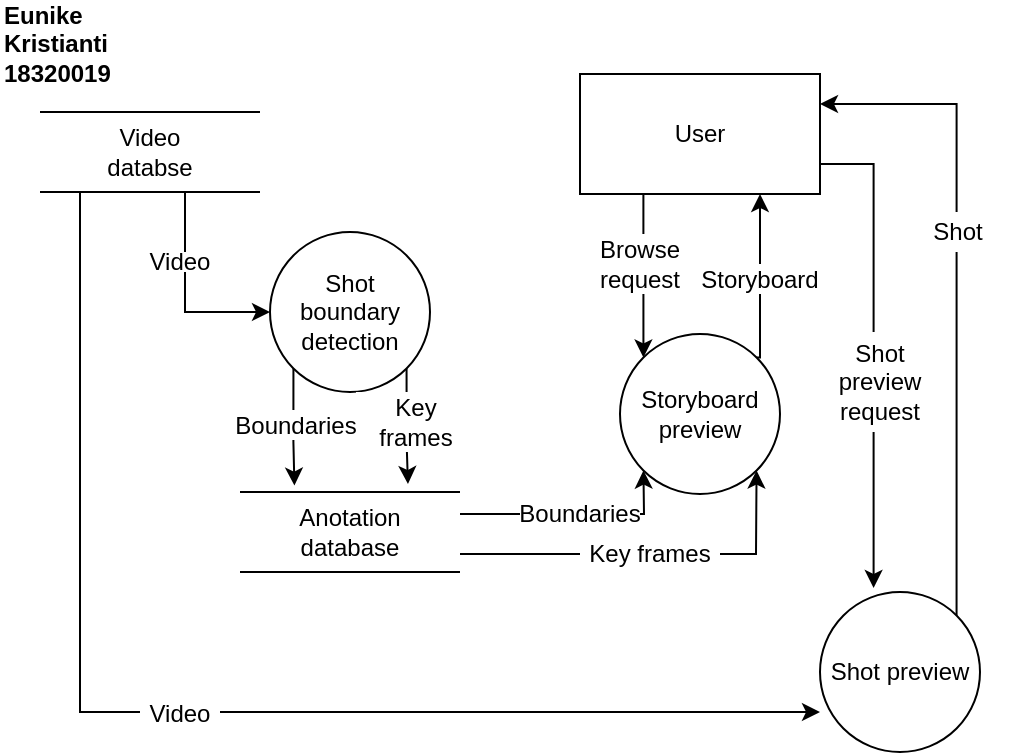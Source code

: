 <mxfile version="16.5.1" type="device"><diagram id="qJP3xor1Rt_zyoGaIYTf" name="Page-1"><mxGraphModel dx="1038" dy="641" grid="1" gridSize="10" guides="1" tooltips="1" connect="1" arrows="1" fold="1" page="1" pageScale="1" pageWidth="1169" pageHeight="827" math="0" shadow="0"><root><mxCell id="0"/><mxCell id="1" parent="0"/><mxCell id="EDJgIYPhqfUb-M9MSYHH-1" value="" style="endArrow=none;html=1;rounded=0;" parent="1" edge="1"><mxGeometry width="50" height="50" relative="1" as="geometry"><mxPoint x="60" y="70" as="sourcePoint"/><mxPoint x="170" y="70" as="targetPoint"/></mxGeometry></mxCell><mxCell id="EDJgIYPhqfUb-M9MSYHH-2" value="" style="endArrow=none;html=1;rounded=0;" parent="1" edge="1"><mxGeometry width="50" height="50" relative="1" as="geometry"><mxPoint x="60" y="110" as="sourcePoint"/><mxPoint x="170" y="110" as="targetPoint"/></mxGeometry></mxCell><mxCell id="EDJgIYPhqfUb-M9MSYHH-12" style="edgeStyle=orthogonalEdgeStyle;rounded=0;orthogonalLoop=1;jettySize=auto;html=1;exitX=0.75;exitY=1;exitDx=0;exitDy=0;entryX=0;entryY=0.5;entryDx=0;entryDy=0;" parent="1" source="EDJgIYPhqfUb-M9MSYHH-3" target="EDJgIYPhqfUb-M9MSYHH-4" edge="1"><mxGeometry relative="1" as="geometry"/></mxCell><mxCell id="EDJgIYPhqfUb-M9MSYHH-27" style="edgeStyle=orthogonalEdgeStyle;rounded=0;orthogonalLoop=1;jettySize=auto;html=1;exitX=0;exitY=1;exitDx=0;exitDy=0;entryX=0;entryY=0.75;entryDx=0;entryDy=0;entryPerimeter=0;" parent="1" source="EDJgIYPhqfUb-M9MSYHH-3" target="EDJgIYPhqfUb-M9MSYHH-10" edge="1"><mxGeometry relative="1" as="geometry"/></mxCell><mxCell id="EDJgIYPhqfUb-M9MSYHH-3" value="Video databse" style="text;html=1;strokeColor=none;fillColor=none;align=center;verticalAlign=middle;whiteSpace=wrap;rounded=0;" parent="1" vertex="1"><mxGeometry x="80" y="70" width="70" height="40" as="geometry"/></mxCell><mxCell id="EDJgIYPhqfUb-M9MSYHH-14" style="edgeStyle=orthogonalEdgeStyle;rounded=0;orthogonalLoop=1;jettySize=auto;html=1;exitX=0;exitY=1;exitDx=0;exitDy=0;entryX=0.103;entryY=-0.08;entryDx=0;entryDy=0;entryPerimeter=0;" parent="1" source="EDJgIYPhqfUb-M9MSYHH-4" target="EDJgIYPhqfUb-M9MSYHH-7" edge="1"><mxGeometry relative="1" as="geometry"/></mxCell><mxCell id="EDJgIYPhqfUb-M9MSYHH-15" style="edgeStyle=orthogonalEdgeStyle;rounded=0;orthogonalLoop=1;jettySize=auto;html=1;exitX=1;exitY=1;exitDx=0;exitDy=0;entryX=0.914;entryY=-0.1;entryDx=0;entryDy=0;entryPerimeter=0;" parent="1" source="EDJgIYPhqfUb-M9MSYHH-4" target="EDJgIYPhqfUb-M9MSYHH-7" edge="1"><mxGeometry relative="1" as="geometry"/></mxCell><mxCell id="EDJgIYPhqfUb-M9MSYHH-4" value="Shot boundary detection" style="ellipse;aspect=fixed;verticalAlign=middle;html=1;whiteSpace=wrap;" parent="1" vertex="1"><mxGeometry x="175" y="130" width="80" height="80" as="geometry"/></mxCell><mxCell id="EDJgIYPhqfUb-M9MSYHH-5" value="" style="endArrow=none;html=1;rounded=0;" parent="1" edge="1"><mxGeometry width="50" height="50" relative="1" as="geometry"><mxPoint x="160" y="260" as="sourcePoint"/><mxPoint x="270" y="260" as="targetPoint"/></mxGeometry></mxCell><mxCell id="EDJgIYPhqfUb-M9MSYHH-6" value="" style="endArrow=none;html=1;rounded=0;" parent="1" edge="1"><mxGeometry width="50" height="50" relative="1" as="geometry"><mxPoint x="160" y="300" as="sourcePoint"/><mxPoint x="270" y="300" as="targetPoint"/></mxGeometry></mxCell><mxCell id="EDJgIYPhqfUb-M9MSYHH-7" value="Anotation database" style="text;html=1;strokeColor=none;fillColor=none;align=center;verticalAlign=middle;whiteSpace=wrap;rounded=0;" parent="1" vertex="1"><mxGeometry x="180" y="260" width="70" height="40" as="geometry"/></mxCell><mxCell id="EDJgIYPhqfUb-M9MSYHH-24" style="edgeStyle=orthogonalEdgeStyle;rounded=0;orthogonalLoop=1;jettySize=auto;html=1;exitX=1;exitY=0;exitDx=0;exitDy=0;entryX=0.75;entryY=1;entryDx=0;entryDy=0;" parent="1" source="EDJgIYPhqfUb-M9MSYHH-8" target="EDJgIYPhqfUb-M9MSYHH-9" edge="1"><mxGeometry relative="1" as="geometry"><mxPoint x="418" y="121" as="targetPoint"/><Array as="points"><mxPoint x="420" y="193"/></Array></mxGeometry></mxCell><mxCell id="EDJgIYPhqfUb-M9MSYHH-8" value="Storyboard preview" style="ellipse;whiteSpace=wrap;html=1;aspect=fixed;" parent="1" vertex="1"><mxGeometry x="350" y="181" width="80" height="80" as="geometry"/></mxCell><mxCell id="EDJgIYPhqfUb-M9MSYHH-19" style="edgeStyle=orthogonalEdgeStyle;rounded=0;orthogonalLoop=1;jettySize=auto;html=1;exitX=0.25;exitY=1;exitDx=0;exitDy=0;entryX=0;entryY=0;entryDx=0;entryDy=0;" parent="1" source="EDJgIYPhqfUb-M9MSYHH-9" target="EDJgIYPhqfUb-M9MSYHH-8" edge="1"><mxGeometry relative="1" as="geometry"><Array as="points"><mxPoint x="362" y="111"/></Array></mxGeometry></mxCell><mxCell id="EDJgIYPhqfUb-M9MSYHH-25" style="edgeStyle=orthogonalEdgeStyle;rounded=0;orthogonalLoop=1;jettySize=auto;html=1;exitX=1;exitY=0.75;exitDx=0;exitDy=0;entryX=0.335;entryY=-0.025;entryDx=0;entryDy=0;entryPerimeter=0;" parent="1" source="EDJgIYPhqfUb-M9MSYHH-9" target="EDJgIYPhqfUb-M9MSYHH-10" edge="1"><mxGeometry relative="1" as="geometry"/></mxCell><mxCell id="EDJgIYPhqfUb-M9MSYHH-9" value="User" style="rounded=0;whiteSpace=wrap;html=1;" parent="1" vertex="1"><mxGeometry x="330" y="51" width="120" height="60" as="geometry"/></mxCell><mxCell id="EDJgIYPhqfUb-M9MSYHH-26" style="edgeStyle=orthogonalEdgeStyle;rounded=0;orthogonalLoop=1;jettySize=auto;html=1;exitX=1;exitY=0;exitDx=0;exitDy=0;entryX=1;entryY=0.25;entryDx=0;entryDy=0;" parent="1" source="EDJgIYPhqfUb-M9MSYHH-10" target="EDJgIYPhqfUb-M9MSYHH-9" edge="1"><mxGeometry relative="1" as="geometry"/></mxCell><mxCell id="EDJgIYPhqfUb-M9MSYHH-10" value="Shot preview" style="ellipse;whiteSpace=wrap;html=1;aspect=fixed;" parent="1" vertex="1"><mxGeometry x="450" y="310" width="80" height="80" as="geometry"/></mxCell><mxCell id="EDJgIYPhqfUb-M9MSYHH-16" value="" style="endArrow=classic;html=1;rounded=0;entryX=0;entryY=1;entryDx=0;entryDy=0;" parent="1" target="EDJgIYPhqfUb-M9MSYHH-8" edge="1"><mxGeometry width="50" height="50" relative="1" as="geometry"><mxPoint x="270" y="271" as="sourcePoint"/><mxPoint x="310" y="231" as="targetPoint"/><Array as="points"><mxPoint x="362" y="271"/></Array></mxGeometry></mxCell><mxCell id="EDJgIYPhqfUb-M9MSYHH-17" value="" style="endArrow=classic;html=1;rounded=0;entryX=1;entryY=1;entryDx=0;entryDy=0;" parent="1" target="EDJgIYPhqfUb-M9MSYHH-8" edge="1"><mxGeometry width="50" height="50" relative="1" as="geometry"><mxPoint x="270" y="291" as="sourcePoint"/><mxPoint x="420" y="291" as="targetPoint"/><Array as="points"><mxPoint x="418" y="291"/></Array></mxGeometry></mxCell><mxCell id="EDJgIYPhqfUb-M9MSYHH-32" value="Video" style="text;html=1;strokeColor=none;fillColor=#FFFFFF;align=center;verticalAlign=middle;whiteSpace=wrap;rounded=0;" parent="1" vertex="1"><mxGeometry x="110" y="361" width="40" height="20" as="geometry"/></mxCell><mxCell id="EDJgIYPhqfUb-M9MSYHH-33" value="Video" style="text;html=1;strokeColor=none;fillColor=#FFFFFF;align=center;verticalAlign=middle;whiteSpace=wrap;rounded=0;" parent="1" vertex="1"><mxGeometry x="100" y="140" width="60" height="10" as="geometry"/></mxCell><mxCell id="EDJgIYPhqfUb-M9MSYHH-34" value="Boundaries" style="text;html=1;strokeColor=none;fillColor=#FFFFFF;align=center;verticalAlign=middle;whiteSpace=wrap;rounded=0;" parent="1" vertex="1"><mxGeometry x="158" y="219" width="60" height="15" as="geometry"/></mxCell><mxCell id="EDJgIYPhqfUb-M9MSYHH-35" value="Key frames" style="text;html=1;strokeColor=none;fillColor=#FFFFFF;align=center;verticalAlign=middle;whiteSpace=wrap;rounded=0;" parent="1" vertex="1"><mxGeometry x="218" y="210" width="60" height="30" as="geometry"/></mxCell><mxCell id="EDJgIYPhqfUb-M9MSYHH-37" value="Boundaries" style="text;html=1;strokeColor=none;fillColor=#FFFFFF;align=center;verticalAlign=middle;whiteSpace=wrap;rounded=0;" parent="1" vertex="1"><mxGeometry x="300" y="263.5" width="60" height="15" as="geometry"/></mxCell><mxCell id="EDJgIYPhqfUb-M9MSYHH-38" value="Key frames" style="text;html=1;strokeColor=none;fillColor=#FFFFFF;align=center;verticalAlign=middle;whiteSpace=wrap;rounded=0;" parent="1" vertex="1"><mxGeometry x="330" y="286" width="70" height="10" as="geometry"/></mxCell><mxCell id="EDJgIYPhqfUb-M9MSYHH-40" value="Browse request" style="text;html=1;strokeColor=none;fillColor=#FFFFFF;align=center;verticalAlign=middle;whiteSpace=wrap;rounded=0;" parent="1" vertex="1"><mxGeometry x="330" y="131" width="60" height="30" as="geometry"/></mxCell><mxCell id="EDJgIYPhqfUb-M9MSYHH-41" value="Storyboard" style="text;html=1;strokeColor=none;fillColor=#FFFFFF;align=center;verticalAlign=middle;whiteSpace=wrap;rounded=0;" parent="1" vertex="1"><mxGeometry x="390" y="146" width="60" height="15" as="geometry"/></mxCell><mxCell id="EDJgIYPhqfUb-M9MSYHH-42" value="Shot preview request" style="text;html=1;strokeColor=none;fillColor=#FFFFFF;align=center;verticalAlign=middle;whiteSpace=wrap;rounded=0;" parent="1" vertex="1"><mxGeometry x="450" y="180" width="60" height="50" as="geometry"/></mxCell><mxCell id="EDJgIYPhqfUb-M9MSYHH-43" value="Shot" style="text;html=1;strokeColor=none;fillColor=#FFFFFF;align=center;verticalAlign=middle;whiteSpace=wrap;rounded=0;" parent="1" vertex="1"><mxGeometry x="489" y="120" width="60" height="20" as="geometry"/></mxCell><mxCell id="h-ITSonJWBmg2pWsrgaT-1" value="Eunike Kristianti&amp;nbsp; 18320019" style="text;html=1;strokeColor=none;fillColor=none;align=left;verticalAlign=middle;whiteSpace=wrap;rounded=0;fontStyle=1" vertex="1" parent="1"><mxGeometry x="40" y="21" width="100" height="30" as="geometry"/></mxCell></root></mxGraphModel></diagram></mxfile>